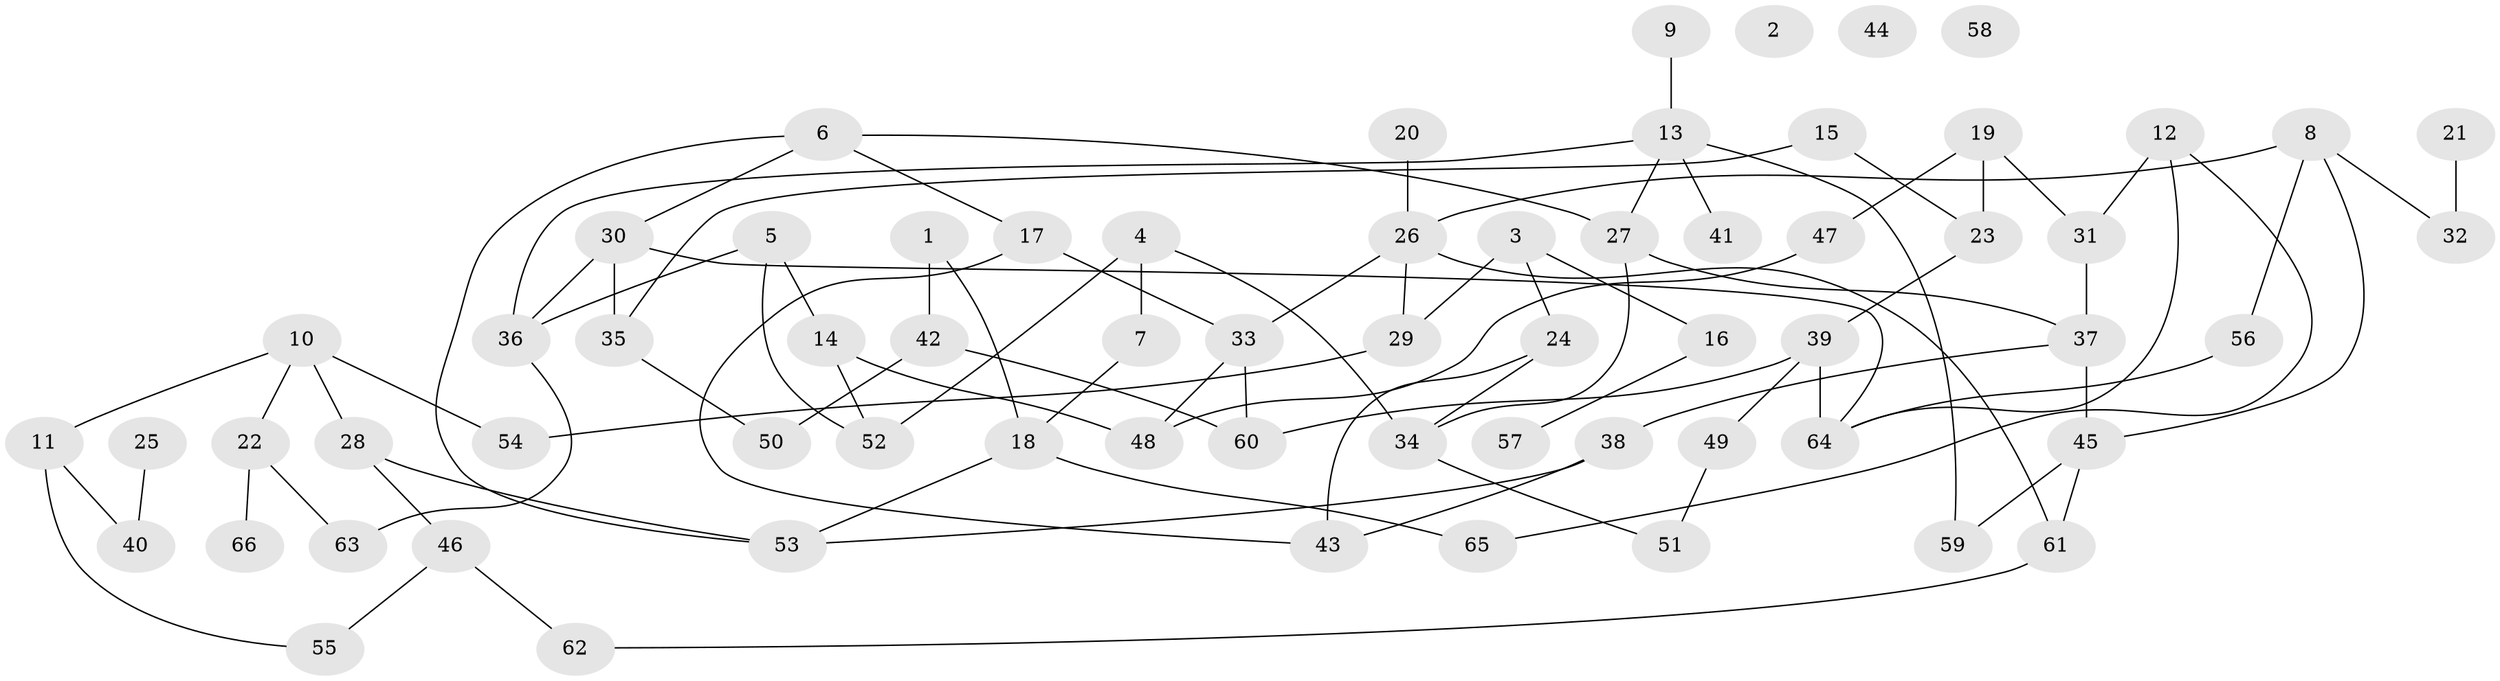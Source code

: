 // coarse degree distribution, {4: 0.23333333333333334, 2: 0.2, 9: 0.03333333333333333, 8: 0.06666666666666667, 3: 0.13333333333333333, 5: 0.1, 1: 0.2, 6: 0.03333333333333333}
// Generated by graph-tools (version 1.1) at 2025/47/03/04/25 22:47:54]
// undirected, 66 vertices, 88 edges
graph export_dot {
  node [color=gray90,style=filled];
  1;
  2;
  3;
  4;
  5;
  6;
  7;
  8;
  9;
  10;
  11;
  12;
  13;
  14;
  15;
  16;
  17;
  18;
  19;
  20;
  21;
  22;
  23;
  24;
  25;
  26;
  27;
  28;
  29;
  30;
  31;
  32;
  33;
  34;
  35;
  36;
  37;
  38;
  39;
  40;
  41;
  42;
  43;
  44;
  45;
  46;
  47;
  48;
  49;
  50;
  51;
  52;
  53;
  54;
  55;
  56;
  57;
  58;
  59;
  60;
  61;
  62;
  63;
  64;
  65;
  66;
  1 -- 18;
  1 -- 42;
  3 -- 16;
  3 -- 24;
  3 -- 29;
  4 -- 7;
  4 -- 34;
  4 -- 52;
  5 -- 14;
  5 -- 36;
  5 -- 52;
  6 -- 17;
  6 -- 27;
  6 -- 30;
  6 -- 53;
  7 -- 18;
  8 -- 26;
  8 -- 32;
  8 -- 45;
  8 -- 56;
  9 -- 13;
  10 -- 11;
  10 -- 22;
  10 -- 28;
  10 -- 54;
  11 -- 40;
  11 -- 55;
  12 -- 31;
  12 -- 64;
  12 -- 65;
  13 -- 27;
  13 -- 36;
  13 -- 41;
  13 -- 59;
  14 -- 48;
  14 -- 52;
  15 -- 23;
  15 -- 35;
  16 -- 57;
  17 -- 33;
  17 -- 43;
  18 -- 53;
  18 -- 65;
  19 -- 23;
  19 -- 31;
  19 -- 47;
  20 -- 26;
  21 -- 32;
  22 -- 63;
  22 -- 66;
  23 -- 39;
  24 -- 34;
  24 -- 43;
  25 -- 40;
  26 -- 29;
  26 -- 33;
  26 -- 61;
  27 -- 34;
  27 -- 37;
  28 -- 46;
  28 -- 53;
  29 -- 54;
  30 -- 35;
  30 -- 36;
  30 -- 64;
  31 -- 37;
  33 -- 48;
  33 -- 60;
  34 -- 51;
  35 -- 50;
  36 -- 63;
  37 -- 38;
  37 -- 45;
  38 -- 43;
  38 -- 53;
  39 -- 49;
  39 -- 60;
  39 -- 64;
  42 -- 50;
  42 -- 60;
  45 -- 59;
  45 -- 61;
  46 -- 55;
  46 -- 62;
  47 -- 48;
  49 -- 51;
  56 -- 64;
  61 -- 62;
}
